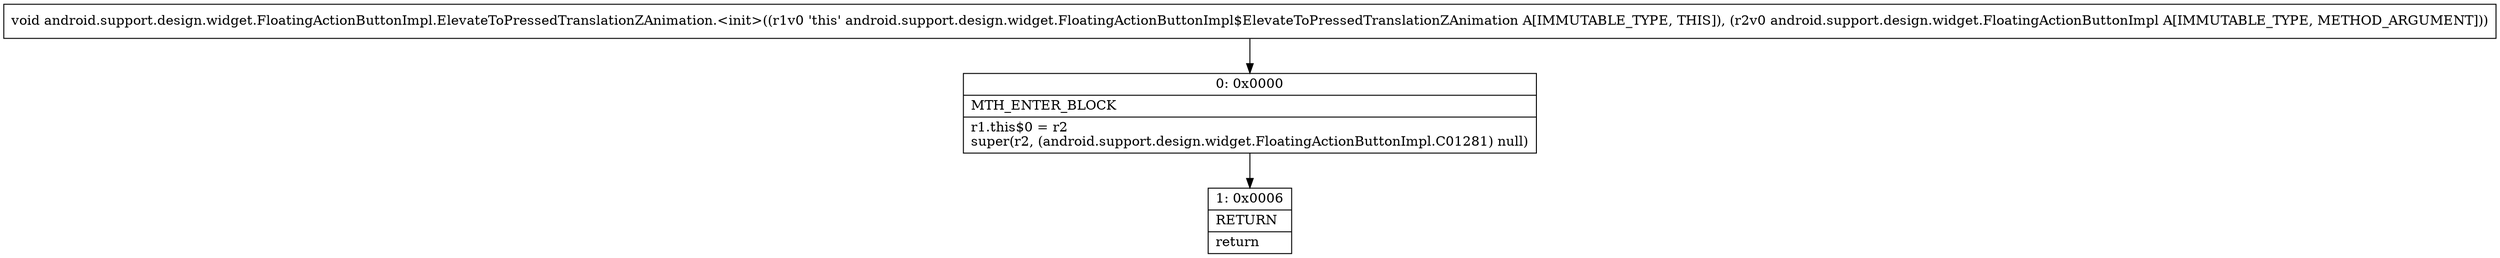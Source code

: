 digraph "CFG forandroid.support.design.widget.FloatingActionButtonImpl.ElevateToPressedTranslationZAnimation.\<init\>(Landroid\/support\/design\/widget\/FloatingActionButtonImpl;)V" {
Node_0 [shape=record,label="{0\:\ 0x0000|MTH_ENTER_BLOCK\l|r1.this$0 = r2\lsuper(r2, (android.support.design.widget.FloatingActionButtonImpl.C01281) null)\l}"];
Node_1 [shape=record,label="{1\:\ 0x0006|RETURN\l|return\l}"];
MethodNode[shape=record,label="{void android.support.design.widget.FloatingActionButtonImpl.ElevateToPressedTranslationZAnimation.\<init\>((r1v0 'this' android.support.design.widget.FloatingActionButtonImpl$ElevateToPressedTranslationZAnimation A[IMMUTABLE_TYPE, THIS]), (r2v0 android.support.design.widget.FloatingActionButtonImpl A[IMMUTABLE_TYPE, METHOD_ARGUMENT])) }"];
MethodNode -> Node_0;
Node_0 -> Node_1;
}

